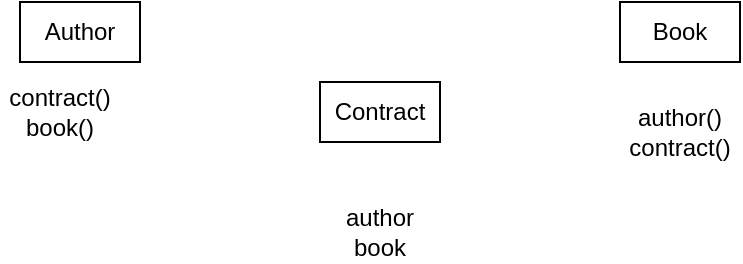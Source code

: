 <mxfile>
    <diagram id="8cUCoGUbgpFQDd_JFMRz" name="Page-1">
        <mxGraphModel dx="680" dy="474" grid="1" gridSize="10" guides="1" tooltips="1" connect="1" arrows="1" fold="1" page="1" pageScale="1" pageWidth="850" pageHeight="1100" math="0" shadow="0">
            <root>
                <mxCell id="0"/>
                <mxCell id="1" parent="0"/>
                <mxCell id="2" value="Contract" style="text;html=1;strokeColor=default;fillColor=none;align=center;verticalAlign=middle;whiteSpace=wrap;rounded=0;" vertex="1" parent="1">
                    <mxGeometry x="330" y="160" width="60" height="30" as="geometry"/>
                </mxCell>
                <mxCell id="3" value="Author" style="text;html=1;strokeColor=default;fillColor=none;align=center;verticalAlign=middle;whiteSpace=wrap;rounded=0;" vertex="1" parent="1">
                    <mxGeometry x="180" y="120" width="60" height="30" as="geometry"/>
                </mxCell>
                <mxCell id="4" value="Book" style="text;html=1;strokeColor=default;fillColor=none;align=center;verticalAlign=middle;whiteSpace=wrap;rounded=0;" vertex="1" parent="1">
                    <mxGeometry x="480" y="120" width="60" height="30" as="geometry"/>
                </mxCell>
                <mxCell id="5" value="author&lt;br&gt;book" style="text;html=1;strokeColor=none;fillColor=none;align=center;verticalAlign=middle;whiteSpace=wrap;rounded=0;" vertex="1" parent="1">
                    <mxGeometry x="330" y="220" width="60" height="30" as="geometry"/>
                </mxCell>
                <mxCell id="6" value="contract()&lt;br&gt;book()" style="text;html=1;strokeColor=none;fillColor=none;align=center;verticalAlign=middle;whiteSpace=wrap;rounded=0;" vertex="1" parent="1">
                    <mxGeometry x="170" y="160" width="60" height="30" as="geometry"/>
                </mxCell>
                <mxCell id="7" value="author()&lt;br&gt;contract()" style="text;html=1;strokeColor=none;fillColor=none;align=center;verticalAlign=middle;whiteSpace=wrap;rounded=0;" vertex="1" parent="1">
                    <mxGeometry x="480" y="170" width="60" height="30" as="geometry"/>
                </mxCell>
            </root>
        </mxGraphModel>
    </diagram>
</mxfile>